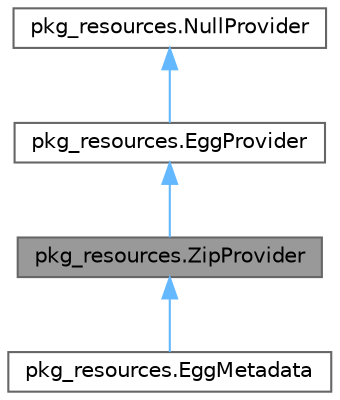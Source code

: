digraph "pkg_resources.ZipProvider"
{
 // LATEX_PDF_SIZE
  bgcolor="transparent";
  edge [fontname=Helvetica,fontsize=10,labelfontname=Helvetica,labelfontsize=10];
  node [fontname=Helvetica,fontsize=10,shape=box,height=0.2,width=0.4];
  Node1 [id="Node000001",label="pkg_resources.ZipProvider",height=0.2,width=0.4,color="gray40", fillcolor="grey60", style="filled", fontcolor="black",tooltip=" "];
  Node2 -> Node1 [id="edge1_Node000001_Node000002",dir="back",color="steelblue1",style="solid",tooltip=" "];
  Node2 [id="Node000002",label="pkg_resources.EggProvider",height=0.2,width=0.4,color="gray40", fillcolor="white", style="filled",URL="$classpkg__resources_1_1_egg_provider.html",tooltip=" "];
  Node3 -> Node2 [id="edge2_Node000002_Node000003",dir="back",color="steelblue1",style="solid",tooltip=" "];
  Node3 [id="Node000003",label="pkg_resources.NullProvider",height=0.2,width=0.4,color="gray40", fillcolor="white", style="filled",URL="$classpkg__resources_1_1_null_provider.html",tooltip=" "];
  Node1 -> Node4 [id="edge3_Node000001_Node000004",dir="back",color="steelblue1",style="solid",tooltip=" "];
  Node4 [id="Node000004",label="pkg_resources.EggMetadata",height=0.2,width=0.4,color="gray40", fillcolor="white", style="filled",URL="$classpkg__resources_1_1_egg_metadata.html",tooltip=" "];
}

